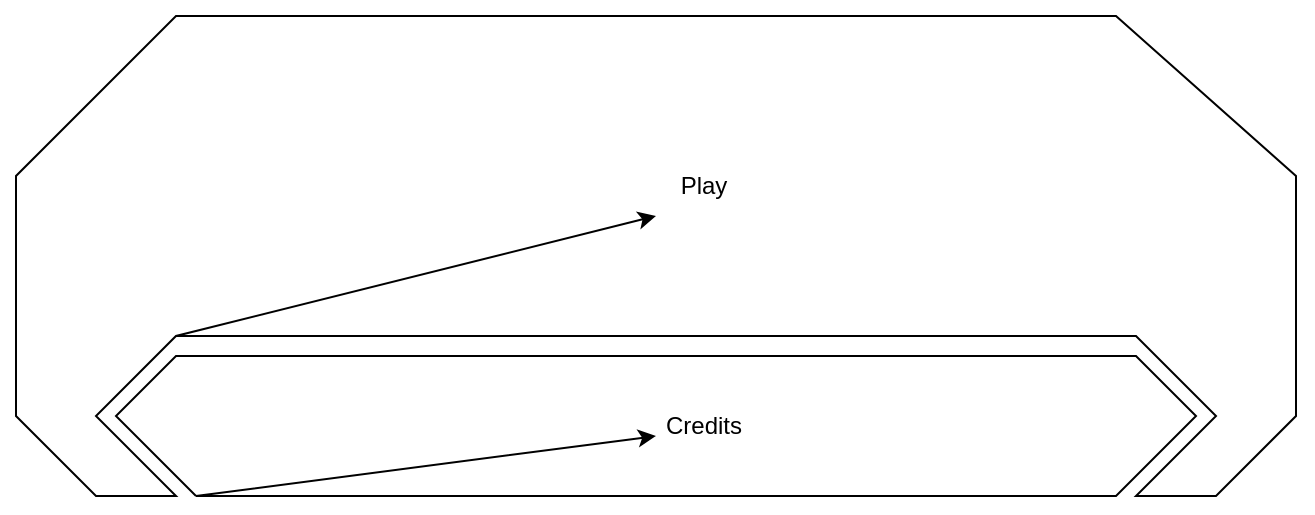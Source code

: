 <mxfile version="24.2.1" type="device">
  <diagram name="Page-1" id="_58v0ubLYzgDGS70Mh7u">
    <mxGraphModel dx="989" dy="514" grid="1" gridSize="10" guides="1" tooltips="1" connect="1" arrows="1" fold="1" page="1" pageScale="1" pageWidth="827" pageHeight="1169" math="0" shadow="0">
      <root>
        <mxCell id="0" />
        <mxCell id="1" parent="0" />
        <mxCell id="_dEhSH4e4z8Rzf-tdLDf-2" value="" style="endArrow=classic;html=1;rounded=0;" edge="1" parent="1">
          <mxGeometry width="50" height="50" relative="1" as="geometry">
            <mxPoint x="120" y="200" as="sourcePoint" />
            <mxPoint x="360" y="140" as="targetPoint" />
            <Array as="points">
              <mxPoint x="600" y="200" />
              <mxPoint x="640" y="240" />
              <mxPoint x="600" y="280" />
              <mxPoint x="640" y="280" />
              <mxPoint x="680" y="240" />
              <mxPoint x="680" y="120" />
              <mxPoint x="590" y="40" />
              <mxPoint x="120" y="40" />
              <mxPoint x="40" y="120" />
              <mxPoint x="40" y="240" />
              <mxPoint x="80" y="280" />
              <mxPoint x="120" y="280" />
              <mxPoint x="80" y="240" />
              <mxPoint x="120" y="200" />
            </Array>
          </mxGeometry>
        </mxCell>
        <mxCell id="_dEhSH4e4z8Rzf-tdLDf-5" value="Play" style="text;strokeColor=none;align=center;fillColor=none;html=1;verticalAlign=middle;whiteSpace=wrap;rounded=0;" vertex="1" parent="1">
          <mxGeometry x="354" y="110" width="60" height="30" as="geometry" />
        </mxCell>
        <mxCell id="_dEhSH4e4z8Rzf-tdLDf-8" value="" style="endArrow=classic;html=1;rounded=0;" edge="1" parent="1">
          <mxGeometry width="50" height="50" relative="1" as="geometry">
            <mxPoint x="130" y="280" as="sourcePoint" />
            <mxPoint x="360" y="250" as="targetPoint" />
            <Array as="points">
              <mxPoint x="90" y="240" />
              <mxPoint x="120" y="210" />
              <mxPoint x="600" y="210" />
              <mxPoint x="630" y="240" />
              <mxPoint x="590" y="280" />
              <mxPoint x="130" y="280" />
            </Array>
          </mxGeometry>
        </mxCell>
        <mxCell id="_dEhSH4e4z8Rzf-tdLDf-9" value="Credits" style="text;strokeColor=none;align=center;fillColor=none;html=1;verticalAlign=middle;whiteSpace=wrap;rounded=0;" vertex="1" parent="1">
          <mxGeometry x="354" y="230" width="60" height="30" as="geometry" />
        </mxCell>
      </root>
    </mxGraphModel>
  </diagram>
</mxfile>
